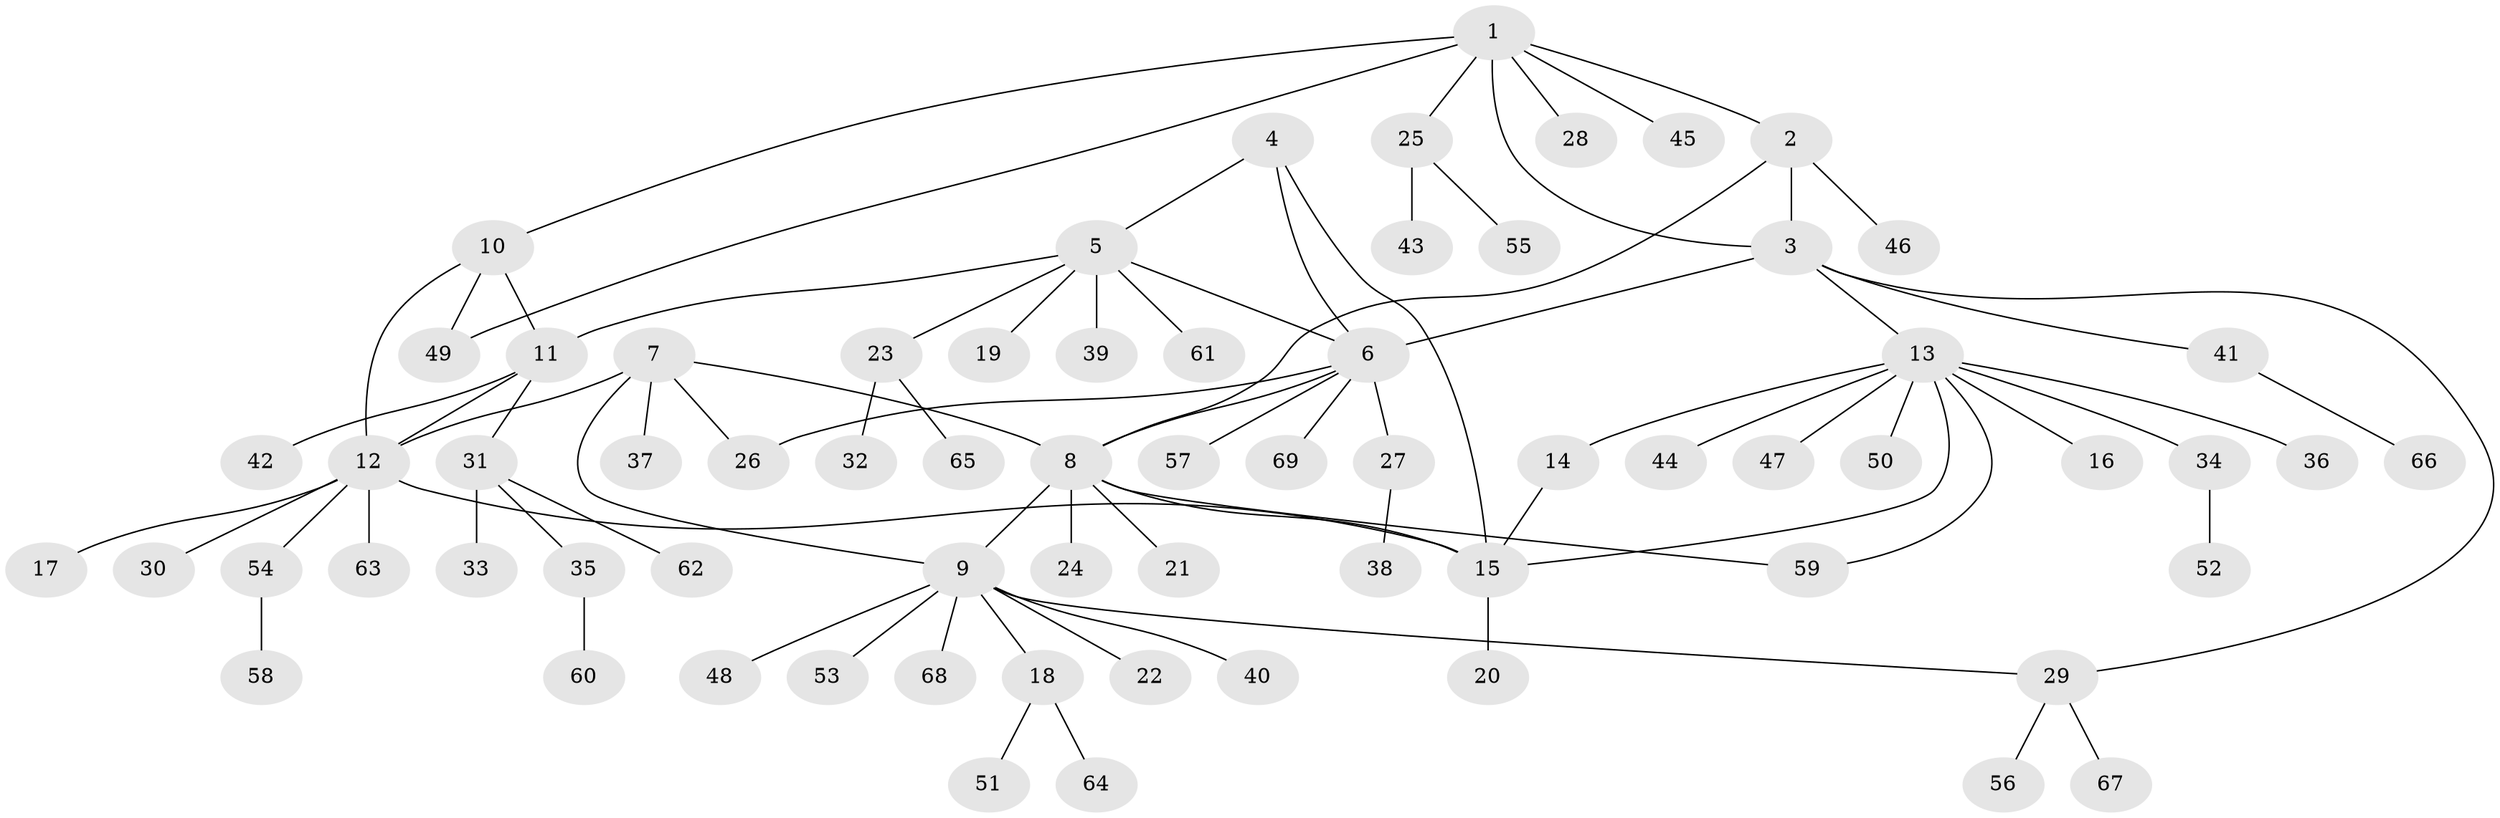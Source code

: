 // coarse degree distribution, {8: 0.04, 10: 0.02, 7: 0.04, 4: 0.02, 9: 0.04, 6: 0.02, 2: 0.14, 5: 0.02, 1: 0.64, 3: 0.02}
// Generated by graph-tools (version 1.1) at 2025/52/02/27/25 19:52:20]
// undirected, 69 vertices, 83 edges
graph export_dot {
graph [start="1"]
  node [color=gray90,style=filled];
  1;
  2;
  3;
  4;
  5;
  6;
  7;
  8;
  9;
  10;
  11;
  12;
  13;
  14;
  15;
  16;
  17;
  18;
  19;
  20;
  21;
  22;
  23;
  24;
  25;
  26;
  27;
  28;
  29;
  30;
  31;
  32;
  33;
  34;
  35;
  36;
  37;
  38;
  39;
  40;
  41;
  42;
  43;
  44;
  45;
  46;
  47;
  48;
  49;
  50;
  51;
  52;
  53;
  54;
  55;
  56;
  57;
  58;
  59;
  60;
  61;
  62;
  63;
  64;
  65;
  66;
  67;
  68;
  69;
  1 -- 2;
  1 -- 3;
  1 -- 10;
  1 -- 25;
  1 -- 28;
  1 -- 45;
  1 -- 49;
  2 -- 3;
  2 -- 8;
  2 -- 46;
  3 -- 6;
  3 -- 13;
  3 -- 29;
  3 -- 41;
  4 -- 5;
  4 -- 6;
  4 -- 15;
  5 -- 6;
  5 -- 11;
  5 -- 19;
  5 -- 23;
  5 -- 39;
  5 -- 61;
  6 -- 8;
  6 -- 26;
  6 -- 27;
  6 -- 57;
  6 -- 69;
  7 -- 8;
  7 -- 9;
  7 -- 12;
  7 -- 26;
  7 -- 37;
  8 -- 9;
  8 -- 15;
  8 -- 21;
  8 -- 24;
  8 -- 59;
  9 -- 18;
  9 -- 22;
  9 -- 29;
  9 -- 40;
  9 -- 48;
  9 -- 53;
  9 -- 68;
  10 -- 11;
  10 -- 12;
  10 -- 49;
  11 -- 12;
  11 -- 31;
  11 -- 42;
  12 -- 15;
  12 -- 17;
  12 -- 30;
  12 -- 54;
  12 -- 63;
  13 -- 14;
  13 -- 15;
  13 -- 16;
  13 -- 34;
  13 -- 36;
  13 -- 44;
  13 -- 47;
  13 -- 50;
  13 -- 59;
  14 -- 15;
  15 -- 20;
  18 -- 51;
  18 -- 64;
  23 -- 32;
  23 -- 65;
  25 -- 43;
  25 -- 55;
  27 -- 38;
  29 -- 56;
  29 -- 67;
  31 -- 33;
  31 -- 35;
  31 -- 62;
  34 -- 52;
  35 -- 60;
  41 -- 66;
  54 -- 58;
}
